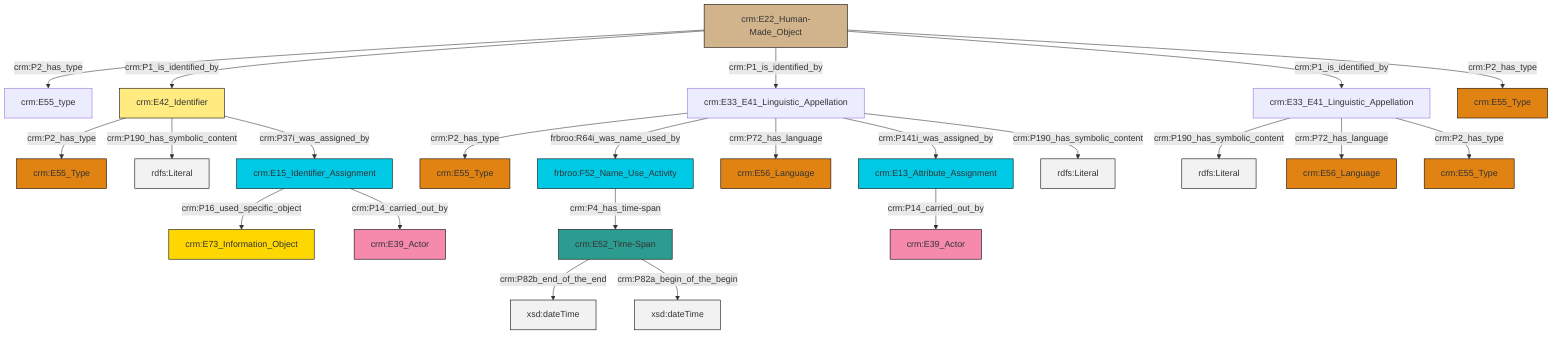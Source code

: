 graph TD
classDef Literal fill:#f2f2f2,stroke:#000000;
classDef CRM_Entity fill:#FFFFFF,stroke:#000000;
classDef Temporal_Entity fill:#00C9E6, stroke:#000000;
classDef Type fill:#E18312, stroke:#000000;
classDef Time-Span fill:#2C9C91, stroke:#000000;
classDef Appellation fill:#FFEB7F, stroke:#000000;
classDef Place fill:#008836, stroke:#000000;
classDef Persistent_Item fill:#B266B2, stroke:#000000;
classDef Conceptual_Object fill:#FFD700, stroke:#000000;
classDef Physical_Thing fill:#D2B48C, stroke:#000000;
classDef Actor fill:#f58aad, stroke:#000000;
classDef PC_Classes fill:#4ce600, stroke:#000000;
classDef Multi fill:#cccccc,stroke:#000000;

2["crm:E33_E41_Linguistic_Appellation"]:::Default -->|crm:P2_has_type| 3["crm:E55_Type"]:::Type
2["crm:E33_E41_Linguistic_Appellation"]:::Default -->|frbroo:R64i_was_name_used_by| 8["frbroo:F52_Name_Use_Activity"]:::Temporal_Entity
9["crm:E15_Identifier_Assignment"]:::Temporal_Entity -->|crm:P16_used_specific_object| 10["crm:E73_Information_Object"]:::Conceptual_Object
6["crm:E33_E41_Linguistic_Appellation"]:::Default -->|crm:P190_has_symbolic_content| 11[rdfs:Literal]:::Literal
14["crm:E22_Human-Made_Object"]:::Physical_Thing -->|crm:P2_has_type| 15["crm:E55_type"]:::Default
14["crm:E22_Human-Made_Object"]:::Physical_Thing -->|crm:P1_is_identified_by| 16["crm:E42_Identifier"]:::Appellation
6["crm:E33_E41_Linguistic_Appellation"]:::Default -->|crm:P72_has_language| 0["crm:E56_Language"]:::Type
4["crm:E13_Attribute_Assignment"]:::Temporal_Entity -->|crm:P14_carried_out_by| 17["crm:E39_Actor"]:::Actor
16["crm:E42_Identifier"]:::Appellation -->|crm:P2_has_type| 19["crm:E55_Type"]:::Type
2["crm:E33_E41_Linguistic_Appellation"]:::Default -->|crm:P72_has_language| 29["crm:E56_Language"]:::Type
14["crm:E22_Human-Made_Object"]:::Physical_Thing -->|crm:P1_is_identified_by| 2["crm:E33_E41_Linguistic_Appellation"]:::Default
16["crm:E42_Identifier"]:::Appellation -->|crm:P190_has_symbolic_content| 34[rdfs:Literal]:::Literal
9["crm:E15_Identifier_Assignment"]:::Temporal_Entity -->|crm:P14_carried_out_by| 30["crm:E39_Actor"]:::Actor
25["crm:E52_Time-Span"]:::Time-Span -->|crm:P82b_end_of_the_end| 36[xsd:dateTime]:::Literal
25["crm:E52_Time-Span"]:::Time-Span -->|crm:P82a_begin_of_the_begin| 37[xsd:dateTime]:::Literal
14["crm:E22_Human-Made_Object"]:::Physical_Thing -->|crm:P1_is_identified_by| 6["crm:E33_E41_Linguistic_Appellation"]:::Default
14["crm:E22_Human-Made_Object"]:::Physical_Thing -->|crm:P2_has_type| 23["crm:E55_Type"]:::Type
16["crm:E42_Identifier"]:::Appellation -->|crm:P37i_was_assigned_by| 9["crm:E15_Identifier_Assignment"]:::Temporal_Entity
2["crm:E33_E41_Linguistic_Appellation"]:::Default -->|crm:P141i_was_assigned_by| 4["crm:E13_Attribute_Assignment"]:::Temporal_Entity
8["frbroo:F52_Name_Use_Activity"]:::Temporal_Entity -->|crm:P4_has_time-span| 25["crm:E52_Time-Span"]:::Time-Span
6["crm:E33_E41_Linguistic_Appellation"]:::Default -->|crm:P2_has_type| 12["crm:E55_Type"]:::Type
2["crm:E33_E41_Linguistic_Appellation"]:::Default -->|crm:P190_has_symbolic_content| 41[rdfs:Literal]:::Literal